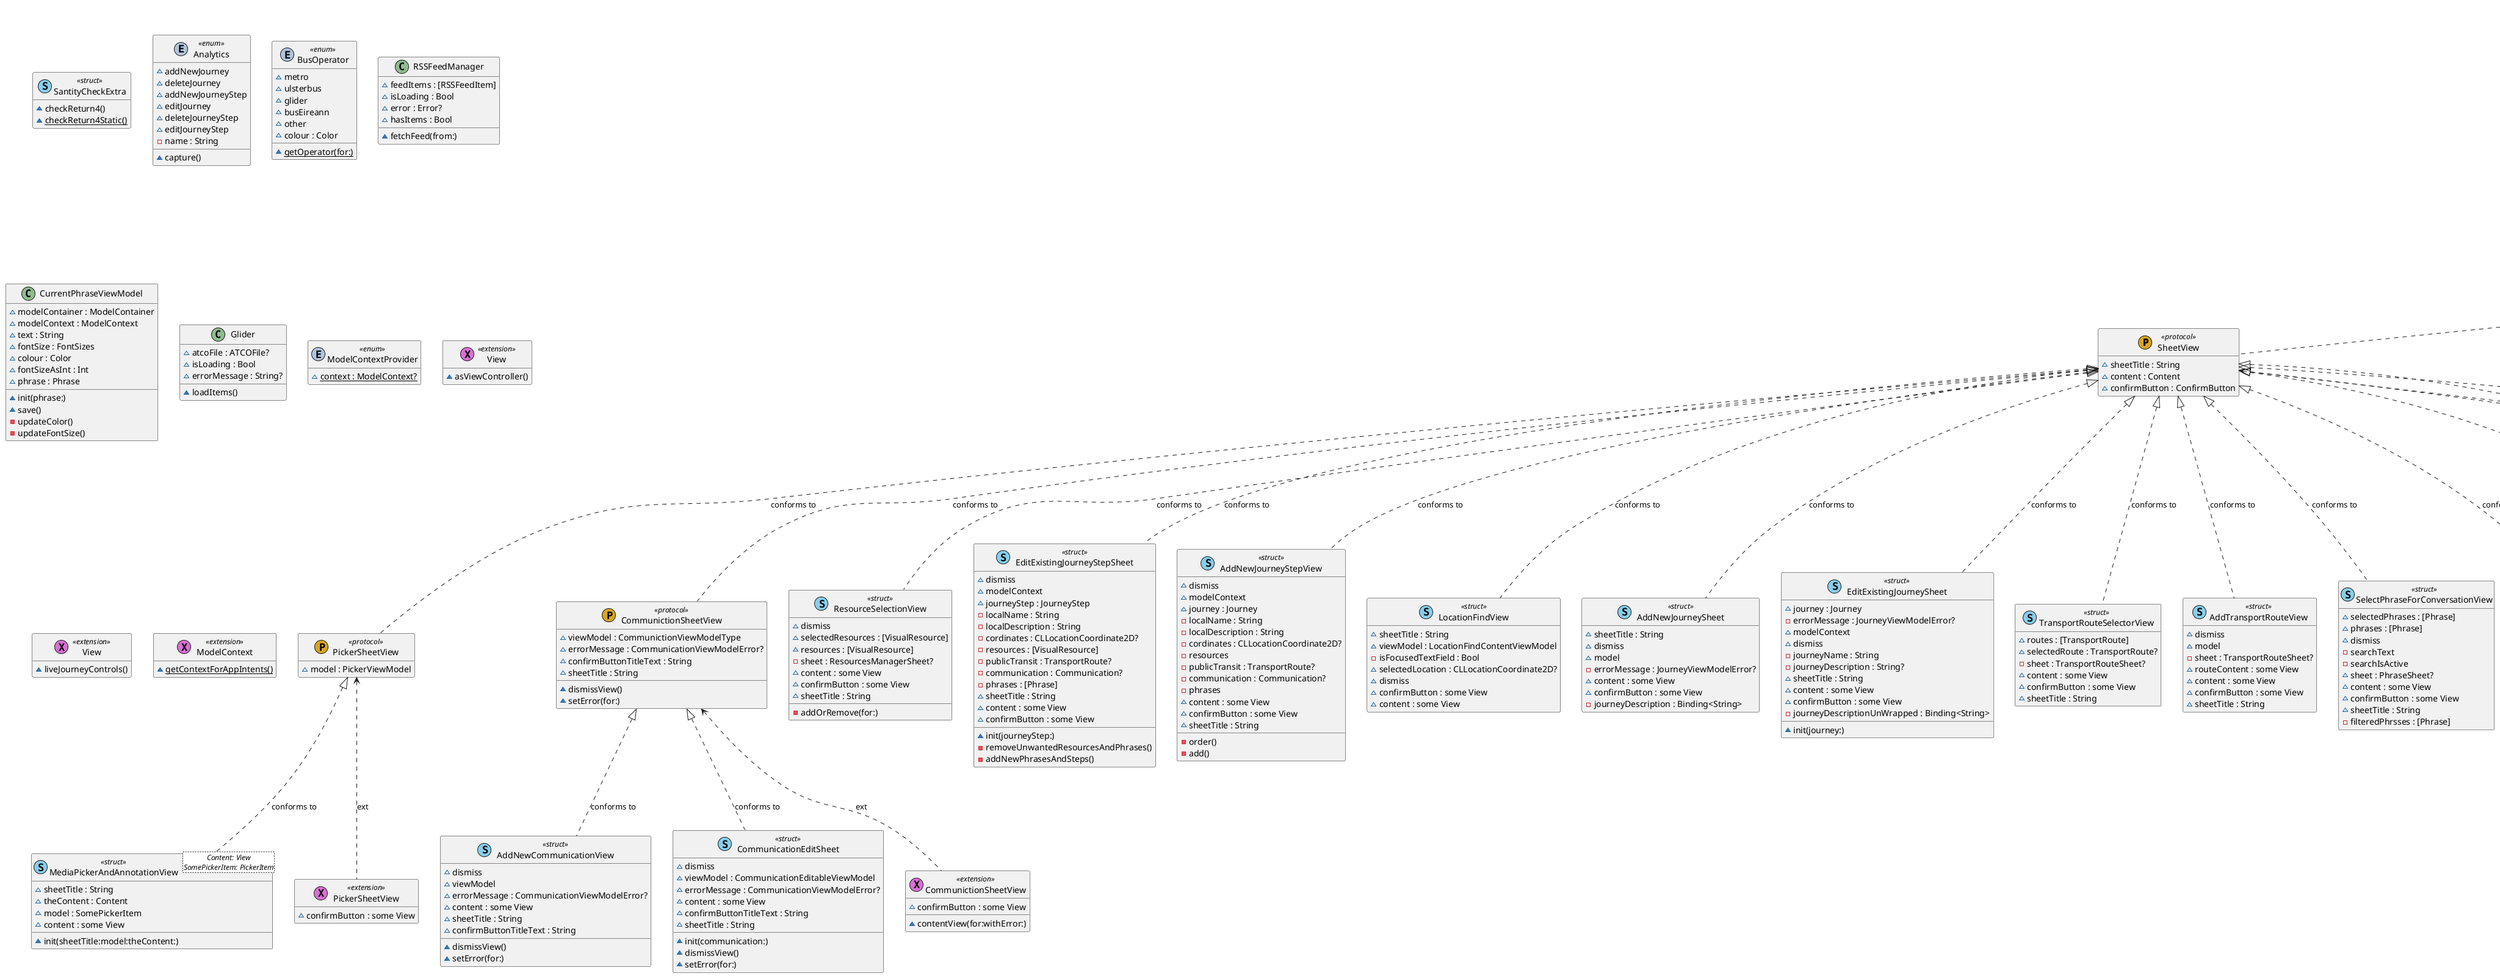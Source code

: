 @startuml
' STYLE START
hide empty members
skinparam shadowing false
' STYLE END
set namespaceSeparator none


class "SheetView" as SheetView << (P, GoldenRod) protocol >> { 
  ~sheetTitle : String
  ~content : Content
  ~confirmButton : ConfirmButton 
}
class "PickerSheetView" as PickerSheetView << (P, GoldenRod) protocol >> { 
  ~model : PickerViewModel 
}
class "CommunictionSheetView" as CommunictionSheetView << (P, GoldenRod) protocol >> { 
  ~viewModel : CommunictionViewModelType
  ~errorMessage : CommunicationViewModelError?
  ~confirmButtonTitleText : String
  ~sheetTitle : String
  ~dismissView()
  ~setError(for:) 
}
class "MessageUIKitViewDelegate" as MessageUIKitViewDelegate << (P, GoldenRod) protocol >> {  
}
class "MediaPickerView" as MediaPickerView << (P, GoldenRod) protocol >> { 
  ~sheetTitle : String
  ~model : SomePickerItem 
}
class "AnimatedBackGroundView" as AnimatedBackGroundView << (P, GoldenRod) protocol >> { 
  ~colours : [Color]
  ~backgroundColor : Color
  ~isAssistiveAccessEnabled : Bool 
}
class "RealTimeBusLocation" as RealTimeBusLocation << (P, GoldenRod) protocol >> { 
  ~id : String
  ~location : CLLocationCoordinate2D
  ~busOperator : BusOperator
  ~VehicleIdentifier : String 
}
class "PickerItem" as PickerItem << (P, GoldenRod) protocol >> { 
  ~selectedItem : Item?
  ~selectedPickerItem : PhotosPickerItem?
  ~selectedItemText : String?
  ~filter : PHPickerFilter
  ~clearItem()
  ~pickerText : String
  ~_$observationRegistrar : ObservationRegistrar
  ~modelContainer : ModelContainer
  ~modelContext : ModelContext
  ~saveItem() 
}
class "CommunictionModel" as CommunictionModel << (P, GoldenRod) protocol >> { 
  ~modelContainer : ModelContainer
  ~modelContext : ModelContext
  ~title : String
  ~phoneNumber : PhoneNumber?
  ~emailAddress : String?
  ~message : String?
  ~communictionType : CommunicationType
  ~emailAddresssBinding : Binding<String>
  ~phoneNumberBinding : Binding<PhoneNumber?>
  ~phoneNumberStringBinding : Binding<String>
  ~messsageBinding : Binding<String>
  ~saveItem() 
}
class "SantityCheckExtra" as SantityCheckExtra << (S, SkyBlue) struct >> { 
  ~checkReturn4()
  ~{static} checkReturn4Static() 
}
class "ChevronButtonStyle" as ChevronButtonStyle << (S, SkyBlue) struct >> { 
  ~compact : Bool
  ~makeBody(configuration:) 
}
class "AddButtonForPickerItem" as AddButtonForPickerItem<SomePickerItem: PickerItem> << (S, SkyBlue) struct >> { 
  ~dismiss
  ~model : SomePickerItem
  ~body : some View 
}
class "CancelButton" as CancelButton << (S, SkyBlue) struct >> { 
  ~dismiss
  ~body : some View 
}
class "CoordinatorView" as CoordinatorView << (S, SkyBlue) struct >> { 
  -coordinator
  ~namespace
  ~init()
  ~body : some View
  -journeys : [Journey]
  -handleURL(url:)
  -loadEnvironmentVariables() 
}
class "LiveBusMap" as LiveBusMap << (S, SkyBlue) struct >> { 
  -region
  -translinkBusLocations : [TranslinkRealTimeBusLocation]
  ~irelandViewModel
  -isLoading
  ~locationViewModel
  ~busLocation : [any RealTimeBusLocation]
  ~body : some View
  ~fetchBusLocations() 
}
class "ResourcesManager" as ResourcesManager << (S, SkyBlue) struct >> { 
  -coordinator : Coordinator
  -sheet : ResourcesManagerSheet?
  ~resources : [VisualResource]
  ~modelContext
  ~contents(for:)
  ~delete(at:)
  ~body : some View 
}
class "ResourceSection" as ResourceSection << (S, SkyBlue) struct >> { 
  ~resource : VisualResource
  ~body : some View 
}
class "ResourcesManagerAddButtons" as ResourcesManagerAddButtons << (S, SkyBlue) struct >> { 
  ~sheet : ResourcesManagerSheet?
  ~body : some View 
}
class "OptionalTextView" as OptionalTextView << (S, SkyBlue) struct >> { 
  ~text : String?
  ~nonOptionalText : String
  ~title : String
  ~init(text:title:)
  ~body : some View 
}
class "MediaPickerAndAnnotationView" as MediaPickerAndAnnotationView<Content: View\nSomePickerItem: PickerItem> << (S, SkyBlue) struct >> { 
  ~sheetTitle : String
  ~theContent : Content
  ~init(sheetTitle:model:theContent:)
  ~model : SomePickerItem
  ~content : some View 
}
class "PhotosPickerView" as PhotosPickerView << (S, SkyBlue) struct >> { 
  ~sheetTitle : String
  ~model
  ~topView : some View
  ~body : some View 
}
class "VideosPickerView" as VideosPickerView << (S, SkyBlue) struct >> { 
  ~model
  ~body : some View
  ~sheetTitle : String
  ~content : some View 
}
class "ResourceSectionImageViewer" as ResourceSectionImageViewer << (S, SkyBlue) struct >> { 
  -currentZoom
  -totalZoom
  ~image : UIImage
  ~body : some View 
}
class "ResourcePicker" as ResourcePicker<Item: PickerItem> << (S, SkyBlue) struct >> { 
  ~model : Item
  ~pickerText : String
  ~body : some View 
}
class "ResourceSelectionView" as ResourceSelectionView << (S, SkyBlue) struct >> { 
  ~dismiss
  ~selectedResources : [VisualResource]
  ~resources : [VisualResource]
  -sheet : ResourcesManagerSheet?
  ~content : some View
  -addOrRemove(for:)
  ~confirmButton : some View
  ~sheetTitle : String 
}
class "ResourceView" as ResourceView << (S, SkyBlue) struct >> { 
  ~resource : VisualResource
  ~body : some View 
}
class "MiniOpenInMapButton" as MiniOpenInMapButton << (S, SkyBlue) struct >> { 
  ~lat : Double
  ~long : Double
  ~body : some View
  -openMap(for:)
  -canOpenAppleMaps : Bool
  -appleUrl(for:) 
}
class "OpenInMapsButton" as OpenInMapsButton << (S, SkyBlue) struct >> { 
  ~location : JourneyStepLocation
  ~body : some View
  -button(for:)
  -canOpenAppleMaps : Bool
  -appleUrl(for:) 
}
class "JourneyType" as JourneyType << (E, LightSteelBlue) enum >> { 
  ~car
  ~walk
  ~transit 
}
class "EditExistingJourneyStepSheet" as EditExistingJourneyStepSheet << (S, SkyBlue) struct >> { 
  ~dismiss
  ~modelContext
  ~journeyStep : JourneyStep
  -localName : String
  -localDescription : String
  -cordinates : CLLocationCoordinate2D?
  -resources : [VisualResource]
  -publicTransit : TransportRoute?
  -communication : Communication?
  -phrases : [Phrase]
  ~init(journeyStep:)
  ~sheetTitle : String
  ~content : some View
  ~confirmButton : some View
  -removeUnwantedResourcesAndPhrases()
  -addNewPhrasesAndSteps() 
}
class "AddNewJourneyStepButton" as AddNewJourneyStepButton << (S, SkyBlue) struct >> { 
  ~isAssistiveAccessEnabled
  ~journey : Journey
  ~sheet : JourneyStepSheet?
  ~body : some View
  ~colours : [Color]
  ~backgroundColor : Color 
}
class "AddNewJourneyStepView" as AddNewJourneyStepView << (S, SkyBlue) struct >> { 
  ~dismiss
  ~modelContext
  ~journey : Journey
  -localName : String
  -localDescription : String
  -cordinates : CLLocationCoordinate2D?
  -resources
  -publicTransit : TransportRoute?
  -communication : Communication?
  -phrases
  ~content : some View
  ~confirmButton : some View
  ~sheetTitle : String
  -order()
  -add() 
}
class "JourneyStepInputForm" as JourneyStepInputForm << (S, SkyBlue) struct >> { 
  -sheet : AddJourneyStepSheet?
  ~localName : String
  ~localDescription : String
  ~cordinates : CLLocationCoordinate2D?
  ~resources : [VisualResource]
  ~publicTransit : TransportRoute?
  ~communication : Communication?
  ~phrases : [Phrase]
  ~body : some View
  -resourceSection : some View
  -publicTransitSection : some View
  -communicationSection : some View
  -phraseSection : some View
  -chosenPhrases : some View
  -deletePhrase(at:)
  -locationSection : some View
  ~phraseText : String 
}
class "JourneyStepDetailView" as JourneyStepDetailView << (S, SkyBlue) struct >> { 
  -coordinator : Coordinator
  ~step : JourneyStep
  ~storedVoice : String
  -sheet : JourneySheet?
  ~body : some View
  -visualResourcesSections : some View
  -transitSection : some View
  -locationSection : some View
  ~phrasesSection : some View
  ~communicationSection : some View
  -phraseButton(for:) 
}
class "LocationFindView" as LocationFindView << (S, SkyBlue) struct >> { 
  ~sheetTitle : String
  ~viewModel : LocationFindContentViewModel
  -isFocusedTextField : Bool
  ~selectedLocation : CLLocationCoordinate2D?
  ~dismiss
  ~confirmButton : some View
  ~content : some View 
}
class "WorldHomeNavigationButtons" as WorldHomeNavigationButtons << (S, SkyBlue) struct >> { 
  -coordinator : Coordinator
  ~body : some View 
}
class "CreditView" as CreditView << (S, SkyBlue) struct >> { 
  ~body : some View 
}
class "WorldHome" as WorldHome << (S, SkyBlue) struct >> { 
  -isAssistiveAccessEnabled
  -coordinator : Coordinator
  ~sheet : JourneySheet?
  ~searchText
  ~body : some View
  -displayMode : NavigationBarItem.TitleDisplayMode
  -toolbar : some ToolbarContent
  -acessibleToolbar : some ToolbarContent
  -standardToolBar : some ToolbarContent 
}
class "AdvertButton" as AdvertButton << (S, SkyBlue) struct >> { 
  -coordinator : Coordinator
  ~isAssistiveAccessEnabled
  ~title : String
  ~tagLine : String
  ~appPage : AppPages
  ~symbol : String
  ~body : some View
  ~backgroundColor : Color
  ~colours : [Color] 
}
class "ListDisclosureGroup" as ListDisclosureGroup<InsideView: View> << (S, SkyBlue) struct >> { 
  ~title : String
  ~footer : String?
  ~contentView : () -> InsideView
  ~isExpanded : Bool
  -rotating
  ~init(_:footer:openAtStart:_:)
  ~body : some View 
}
class "WorldHomeAacessblityHomeToolbarOptions" as WorldHomeAacessblityHomeToolbarOptions << (S, SkyBlue) struct >> { 
  ~body : some View 
}
class "ClearTextLineButton" as ClearTextLineButton << (S, SkyBlue) struct >> { 
  ~text : String
  ~body : some View 
}
class "AddressRow" as AddressRow << (S, SkyBlue) struct >> { 
  ~selectedLocation : CLLocationCoordinate2D?
  ~address : AddressResult
  ~body : some View 
}
class "ClassicMapView" as ClassicMapView << (S, SkyBlue) struct >> { 
  -viewModel : MapViewModel
  ~dismiss
  ~selectedLocation : CLLocationCoordinate2D?
  -address : AddressResult
  -title : String
  ~init(address:selectedLocation:)
  -cameraBinding : Binding<MapCameraPosition>
  ~body : some View
  ~confirmButton : some View 
}
class "MapInDetailView" as MapInDetailView << (S, SkyBlue) struct >> { 
  -postion : MapCameraPosition
  -location : JourneyStepLocation
  -locked : Bool
  ~init(location:locked:)
  ~body : some View
  ~interactionModes : MapInteractionModes 
}
class "AddNewJourneySheet" as AddNewJourneySheet << (S, SkyBlue) struct >> { 
  ~sheetTitle : String
  ~dismiss
  ~model
  -errorMessage : JourneyViewModelError?
  ~content : some View
  ~confirmButton : some View
  -journeyDescription : Binding<String> 
}
class "EditExistingJourneySheet" as EditExistingJourneySheet << (S, SkyBlue) struct >> { 
  ~journey : Journey
  -errorMessage : JourneyViewModelError?
  ~modelContext
  ~dismiss
  -journeyName : String
  -journeyDescription : String?
  ~init(journey:)
  ~sheetTitle : String
  ~content : some View
  ~confirmButton : some View
  -journeyDescriptionUnWrapped : Binding<String> 
}
class "JourneyDetailView" as JourneyDetailView << (S, SkyBlue) struct >> { 
  ~modelContext
  -coordinator : Coordinator
  -editMode
  -isAssistiveAccessEnabled
  ~journey : Journey
  -sheet : JourneyStepSheet?
  ~body : some View
  ~sortedJourneySteps : [JourneyStep]
  ~move(fromOffsets:toOffset:)
  ~delete(at:)
  ~isEditing : Bool 
}
class "AddNewJoruneyButton" as AddNewJoruneyButton << (S, SkyBlue) struct >> { 
  ~sheet : JourneySheet?
  ~body : some View 
}
class "JourneyItemsView" as JourneyItemsView << (S, SkyBlue) struct >> { 
  ~journeys : [Journey]
  ~modelContext
  -coordinator : Coordinator
  -isAssistiveAccessEnabled
  ~sheet : JourneySheet?
  ~searchText : String
  ~body : some View
  ~bodySearch : some View
  ~bodyStandard : some View
  -delete(at:)
  -deleteSearch(at:)
  -journeyButton(for:)
  -filteredBySearchJourneys : [Journey] 
}
class "RSSContentView" as RSSContentView << (S, SkyBlue) struct >> { 
  ~feedManager
  ~feedURL : String
  ~body : some View 
}
class "RSSContentViewContent" as RSSContentViewContent << (S, SkyBlue) struct >> { 
  ~feedManager : RSSFeedManager
  -coordinator : Coordinator
  ~body : some View
  ~convertCDATAHTMLToMarkdown(html:) 
}
class "RSSFeedDetailView" as RSSFeedDetailView << (S, SkyBlue) struct >> { 
  ~item : RSSFeedItem
  ~body : some View
  ~convertCDATAHTMLToMarkdown(html:) 
}
class "TransportRouteListView" as TransportRouteListView << (S, SkyBlue) struct >> { 
  -coordinator : Coordinator
  -sheet : TransportRouteSheet?
  ~routes : [TransportRoute]
  ~modelContext
  ~contents(for:)
  ~delete(at:)
  ~body : some View 
}
class "WebView" as WebView << (S, SkyBlue) struct >> { 
  -webViewStore
  ~url : URL
  ~body : some View 
}
class "WebViewRepresentable" as WebViewRepresentable << (S, SkyBlue) struct >> { 
  ~url : URL
  ~webViewStore : WebViewStore
  ~makeUIView(context:)
  ~updateUIView(_:context:)
  ~makeCoordinator() 
}
class "Coordinator" as WebViewRepresentable.Coordinator << (C, DarkSeaGreen) >> { 
  ~parent : WebViewRepresentable
  ~init(_:)
  ~webView(_:didFinish:) 
}
class "WebViewStore" as WebViewStore << (C, DarkSeaGreen) >> { 
  ~canGoBack
  ~canGoForward
  ~webView : WKWebView?
  ~goBack()
  ~goForward()
  ~reload() 
}
class "LimitedWebView" as LimitedWebView << (S, SkyBlue) struct >> { 
  ~url : URL
  ~onConfirm : (URL) -> Void
  ~canGoBack : Bool
  ~isNonBustimePage : Bool
  ~currentURL : URL?
  ~webView : WKWebView
  ~makeCoordinator()
  ~makeUIView(context:)
  ~updateUIView(_:context:) 
}
class "WebCoordinator" as LimitedWebView.WebCoordinator << (C, DarkSeaGreen) >> { 
  ~parent : LimitedWebView
  ~canGoBack : Bool
  ~isNonBustimePage : Bool
  ~currentURL : URL?
  ~onConfirm : (URL) -> Void
  ~init(_:canGoBack:isNonBustimePage:currentURL:onConfirm:)
  ~webView(_:didFinish:) 
}
class "WebWelcomerView" as WebWelcomerView << (S, SkyBlue) struct >> { 
  ~selectedService : URL?
  -showingWebView
  -currentURL : URL?
  -canGoBack
  -isNonBustimePage
  -webView
  ~body : some View 
}
class "TransportRouteSelectorView" as TransportRouteSelectorView << (S, SkyBlue) struct >> { 
  ~routes : [TransportRoute]
  ~selectedRoute : TransportRoute?
  -sheet : TransportRouteSheet?
  ~content : some View
  ~confirmButton : some View
  ~sheetTitle : String 
}
class "AddTransportRouteView" as AddTransportRouteView << (S, SkyBlue) struct >> { 
  ~dismiss
  ~model
  -sheet : TransportRouteSheet?
  ~routeContent : some View
  ~content : some View
  ~confirmButton : some View
  ~sheetTitle : String 
}
class "TransportRouteSheetURL" as TransportRouteSheetURL << (S, SkyBlue) struct >> { 
  ~id
  ~binding : Binding<URL?> 
}
class "TransportRouteSheet" as TransportRouteSheet << (E, LightSteelBlue) enum >> { 
  ~id : String
  ~addRoute
  ~getRouteUrl(_:) 
}
class "MapDetailView" as MapDetailView << (S, SkyBlue) struct >> { 
  ~location : JourneyStepLocation
  ~body : some View
  ~canOpenGoogleMaps : Bool
  ~canOpenAppleMaps : Bool
  ~canOpenWazeMaps : Bool
  ~wazeUrl : URL?
  ~appleUrl : URL?
  ~googleUrl : URL? 
}
class "PhraseBook" as PhraseBook << (S, SkyBlue) struct >> { 
  -sheet : PhraseSheet?
  ~body : some View 
}
class "SelectPhraseForConversationView" as SelectPhraseForConversationView << (S, SkyBlue) struct >> { 
  ~selectedPhrases : [Phrase]
  ~phrases : [Phrase]
  ~dismiss
  -searchText
  -searchIsActive
  ~sheet : PhraseSheet?
  ~content : some View
  ~confirmButton : some View
  ~sheetTitle : String
  -filteredPhrsses : [Phrase] 
}
class "PhraseDetailView" as PhraseDetailView << (S, SkyBlue) struct >> { 
  -modelContext
  ~model : CurrentPhraseViewModel
  ~init(phrase:)
  ~body : some View
  -playButton : some View
  -stepperView : some View
  -scroolingViewBox : some View 
}
class "AddNewPhraseView" as AddNewPhraseView << (S, SkyBlue) struct >> { 
  ~sheetTitle : String
  ~dismiss
  ~model
  -errorMessage : PhraseModelError?
  ~content : some View
  ~confirmButton : some View 
}
class "AddNewPhraseButton" as AddNewPhraseButton << (S, SkyBlue) struct >> { 
  ~isAssistiveAccessEnabled
  ~sheet : PhraseSheet?
  ~animate
  ~body : some View
  ~colours : [Color]
  ~backgroundColor : Color 
}
class "SinglePressButtonForSpeak" as SinglePressButtonForSpeak<Content: View> << (S, SkyBlue) struct >> { 
  ~storedVoice : String
  ~voice : AVSpeechSynthesisVoice?
  ~speaker
  ~text : String
  ~content : Content
  ~showImage : Bool
  ~init(text:showImage:content:)
  ~init(text:showImage:content:)
  ~body : some View 
}
class "PersonalVoiceAuthorisationView" as PersonalVoiceAuthorisationView << (S, SkyBlue) struct >> { 
  ~status
  ~body : some View
  ~theView : some View 
}
class "PhraseVoiceSelectorView" as PhraseVoiceSelectorView << (S, SkyBlue) struct >> { 
  ~voice : AVSpeechSynthesisVoice?
  ~init(voice:)
  ~dismiss
  ~storedVoice : String
  ~speaker
  ~sheetTitle : String
  ~otherVoices
  ~premiumAndEnhancedVoices
  ~personalVoices
  ~novetlyVoice
  ~content : some View
  ~confirmButton : some View
  -showingAlert
  -voiceOptions(voices:) 
}
class "PhraseSheet" as PhraseSheet << (E, LightSteelBlue) enum >> { 
  ~id : Self
  ~addNewPhrase
  ~voices
  ~editPhrase(_:) 
}
class "PhraseListView" as PhraseListView << (S, SkyBlue) struct >> { 
  ~phrases : [Phrase]
  ~modelContext
  -coordinator : Coordinator
  ~sheet : PhraseSheet?
  ~body : some View
  -deletePhrase(phrase:)
  -delete(at:) 
}
class "EditPhraseView" as EditPhraseView << (S, SkyBlue) struct >> { 
  ~sheetTitle : String
  ~dismiss
  ~model : CurrentPhraseViewModel
  ~init(phrase:)
  -errorMessage : PhraseModelError?
  ~content : some View
  ~confirmButton : some View 
}
class "MailButton" as MailButton << (S, SkyBlue) struct >> { 
  -openUrl
  ~email : String
  ~buttonTitle : String
  ~content : String
  ~body : some View
  ~emailInEmailFormat : String
  ~sendEmail(openUrl:) 
}
class "AddNewCommunicationView" as AddNewCommunicationView << (S, SkyBlue) struct >> { 
  ~dismiss
  ~viewModel
  ~errorMessage : CommunicationViewModelError?
  ~content : some View
  ~dismissView()
  ~setError(for:)
  ~sheetTitle : String
  ~confirmButtonTitleText : String 
}
class "CommunicationSelectorView" as CommunicationSelectorView << (S, SkyBlue) struct >> { 
  ~communications : [Communication]
  ~selectedCommunication : Communication?
  -sheet : CommunicationSheet?
  ~content : some View
  ~confirmButton : some View
  ~sheetTitle : String 
}
class "CommunictionViewContent" as CommunictionViewContent<Model: CommunictionModel> << (S, SkyBlue) struct >> { 
  ~viewModel : Model
  -sheet : ComponentsSheet?
  ~errorMessage : CommunicationViewModelError?
  ~body : some View
  -communicationType : some View
  -contentSection : some View
  -countryCodeAndPhoneNumberEntry : some View 
}
class "CommunicationSheet" as CommunicationSheet << (E, LightSteelBlue) enum >> { 
  ~id : Self
  ~addNewCommunication
  ~editCommunication(_:) 
}
class "CommunicationEditSheet" as CommunicationEditSheet << (S, SkyBlue) struct >> { 
  ~dismiss
  ~viewModel : CommunicationEditableViewModel
  ~init(communication:)
  ~errorMessage : CommunicationViewModelError?
  ~content : some View
  ~dismissView()
  ~setError(for:)
  ~confirmButtonTitleText : String
  ~sheetTitle : String 
}
class "CommunicationDetailView" as CommunicationDetailView << (S, SkyBlue) struct >> { 
  ~communication : Communication
  ~sheet : CommunicationSheet?
  ~inSheet : Bool
  ~body : some View
  ~viewMode : some View
  -specialisedSection : some View
  -phoneNumberView(for:)
  -messsageView(for:)
  -emailView(for:) 
}
class "MessagesUIKitViewController" as MessagesUIKitViewController << (C, DarkSeaGreen) >> { 
  ~delegate : MessageUIKitViewDelegate?
  ~recipients : [String]?
  ~body : String?
  ~viewDidLoad()
  ~displayMessageInterface()
  ~messageComposeViewController(_:didFinishWith:) 
}
class "UIKitMessageCoordinator" as UIKitMessageCoordinator << (C, DarkSeaGreen) >> { 
  ~parent : MessageUIView
  ~init(_:)
  ~messageCompletion(result:) 
}
class "MessageUIView" as MessageUIView << (S, SkyBlue) struct >> { 
  ~presentationMode
  ~recipients : [String]
  ~body : String
  ~completiton : (_ result: MessageComposeResult) -> Void
  ~makeCoordinator()
  ~makeUIViewController(context:)
  ~updateUIViewController(_:context:) 
}
class "MessageButtonView" as MessageButtonView << (S, SkyBlue) struct >> { 
  -showMessageView
  ~recipients : [String]
  ~message : String
  ~init(showMessageView:recipients:message:)
  ~body : some View
  -handleCompletition(_:) 
}
class "CommunicationView" as CommunicationView << (S, SkyBlue) struct >> { 
  -coordinator : Coordinator
  ~modelContext
  -editMode
  ~communictions : [Communication]
  -sheet : CommunicationSheet?
  ~body : some View
  -disableAddButton : Bool
  -disableEditButton : Bool
  -itemView(for:)
  -delete(at:) 
}
class "GliderPOCListView" as GliderPOCListView << (S, SkyBlue) struct >> { 
  -searchText
  ~locations
  ~glider
  -sheet : GliderTimeTableSheet?
  ~content : some View
  ~body : some View
  ~searchResults : [BusLocations]
  ~currartedLocations : [BusLocations] 
}
class "GliderHaltButton" as GliderHaltButton << (S, SkyBlue) struct >> { 
  ~location : BusLocations
  ~body : some View 
}
class "GliderTimeTableSheet" as GliderTimeTableSheet << (E, LightSteelBlue) enum >> { 
  ~id : Self
  ~showTimeTable(_:_:_:_:_:) 
}
class "BusLocations" as BusLocations << (S, SkyBlue) struct >> { 
  ~id : String
  ~atcoCode : String
  ~commonName : String
  ~latitude : CLLocationDegrees
  ~longitude : CLLocationDegrees
  ~easting : String
  ~northing : String
  ~init(id:atcoCode:commonName:latitude:longitude:easting:northing:) 
}
class "TimeTableSheetView" as TimeTableSheetView << (S, SkyBlue) struct >> { 
  ~atcoFile : ATCOFile
  -stops_G1 : [ATCOStop]
  -stops_G2 : [ATCOStop]
  -commonName : String
  -lat : Double
  -long : Double
  ~init(atcoFile:atcoString:commonName:lat:long:)
  ~body : some View 
}
class "LiveJourneyControlButtons" as LiveJourneyControlButtons << (S, SkyBlue) struct >> { 
  -model : LiveJourneyStepModel
  ~body(content:) 
}
class "JourneyDetailLiveItemSection" as JourneyDetailLiveItemSection << (S, SkyBlue) struct >> { 
  ~journey : Journey
  -model : LiveJourneyStepModelWithinJourney
  ~init(journey:)
  ~body : some View 
}
class "AppPages" as AppPages << (E, LightSteelBlue) enum >> { 
  ~worldHome
  ~resourceManager
  ~resourceDetails(_:)
  ~gliderPOC
  ~mapExperience
  ~transportRoutes
  ~phraseBook
  ~communicationDirectory
  ~journeyDetails(_:)
  ~journeyStepDetails(_:)
  ~mapDetails(_:)
  ~rssFeedItem(_:)
  ~webpage(_:)
  ~phraseDetails(_:)
  ~communicationDetail(_:)
  ~credits
  ~acessblityHomeToolbarOptions 
}
class "ResourcesManagerSheet" as ResourcesManagerSheet << (E, LightSteelBlue) enum >> { 
  ~id : Self
  ~addPhoto
  ~addVideo 
}
class "Coordinator" as Coordinator << (C, DarkSeaGreen) >> { 
  -{static} _activeCoordinator : Coordinator?
  +{static} activeCoordinator : Coordinator?
  ~init()
  ~path : NavigationPath
  ~push(page:)
  ~pop()
  ~popToRoot() 
}
class "PhoneNumberAndCodeSelectionGetter" as PhoneNumberAndCodeSelectionGetter << (S, SkyBlue) struct >> { 
  ~id : UUID
  ~phoneNumber : Binding<PhoneNumber?>
  ~init(id:phoneNumber:)
  ~{static} ==(_:_:)
  ~hash(into:) 
}
class "ComponentsSheet" as ComponentsSheet << (E, LightSteelBlue) enum >> { 
  ~id : Self
  ~countrycodeSelection(_:) 
}
class "CountryCodeSelectorDetailView" as CountryCodeSelectorDetailView << (S, SkyBlue) struct >> { 
  ~phoneNumber : PhoneNumber?
  -searchText
  ~dismiss
  -customOrder : [Int]
  ~confirmButton : some View
  ~content : some View
  ~sheetTitle : String
  -sheetSubtitle : String
  -filteredSelection : [CountryWithCode] 
}
class "JourneyBookApp" as JourneyBookApp << (S, SkyBlue) struct >> { 
  ~init()
  ~body : some Scene 
}
class "Analytics" as Analytics << (E, LightSteelBlue) enum >> { 
  ~addNewJourney
  ~deleteJourney
  ~addNewJourneyStep
  ~editJourney
  ~deleteJourneyStep
  ~editJourneyStep
  -name : String
  ~capture() 
}
class "JourneyStepSheet" as JourneyStepSheet << (E, LightSteelBlue) enum >> { 
  ~id : Self
  ~addNewStep(_:)
  ~editJourney(_:) 
}
class "AddJourneyLocationStepGetter" as AddJourneyLocationStepGetter << (S, SkyBlue) struct >> { 
  ~id : UUID
  ~location : Binding<CLLocationCoordinate2D?>
  ~init(id:location:)
  ~{static} ==(_:_:)
  ~hash(into:) 
}
class "AddJourneyLocationVisualResourceGetter" as AddJourneyLocationVisualResourceGetter << (S, SkyBlue) struct >> { 
  ~id : UUID
  ~resources : Binding<[VisualResource]>
  ~init(id:resources:)
  ~{static} ==(_:_:)
  ~hash(into:) 
}
class "AddJourneyPhraseSelectionGetter" as AddJourneyPhraseSelectionGetter << (S, SkyBlue) struct >> { 
  ~id : UUID
  ~phrases : Binding<[Phrase]>
  ~init(id:phrases:)
  ~{static} ==(_:_:)
  ~hash(into:) 
}
class "AddJourneyTransportGetter" as AddJourneyTransportGetter << (S, SkyBlue) struct >> { 
  ~id : UUID
  ~transport : Binding<TransportRoute?>
  ~init(id:transport:)
  ~{static} ==(_:_:)
  ~hash(into:) 
}
class "AddJourneyCommunicationGetter" as AddJourneyCommunicationGetter << (S, SkyBlue) struct >> { 
  ~id : UUID
  ~communication : Binding<Communication?>
  ~init(id:communication:)
  ~{static} ==(_:_:)
  ~hash(into:) 
}
class "AddJourneyStepSheet" as AddJourneyStepSheet << (E, LightSteelBlue) enum >> { 
  ~id : Self
  ~getLocationFromAddress(_:)
  ~getVisualResourceFromList(_:)
  ~getTransportRouteFromList(_:)
  ~getCommunicationFromList(_:)
  ~selectPhrases(_:) 
}
class "AddTransportRouteViewModel" as AddTransportRouteViewModel << (C, DarkSeaGreen) >> { 
  ~saveItem()
  ~modelContainer : ModelContainer
  ~modelContext : ModelContext
  ~routeName : String?
  ~url : URL?
  ~saveable : Bool
  ~init(routeName:url:)
  ~clearItem() 
}
class "LocationFindContentViewModel" as LocationFindContentViewModel << (C, DarkSeaGreen) >> { 
  ~results : [AddressResult]
  ~searchableText
  -localSearchCompleter : MKLocalSearchCompleter
  ~searchAddress(_:) 
}
class "AddressResult" as AddressResult << (S, SkyBlue) struct >> { 
  ~id : UUID
  ~title : String
  ~subtitle : String
  ~init(id:title:subtitle:) 
}
class "MapViewModel" as MapViewModel << (C, DarkSeaGreen) >> { 
  ~region
  ~annotationItems : [AnnotationItem]
  ~getPlace(from:with:) 
}
class "AnnotationItem" as AnnotationItem << (S, SkyBlue) struct >> { 
  ~id
  ~latitude : Double
  ~longitude : Double
  ~coordinate : CLLocationCoordinate2D
  ~coordinateValid : Bool 
}
class "TranslinkRealTimeBusLocation" as TranslinkRealTimeBusLocation << (S, SkyBlue) struct >> { 
  ~id : String
  ~ID : String
  ~Operator : String
  ~JourneyIdentifier : String
  ~DayOfOperation : String
  ~Delay : Int?
  ~MOTCode : Int
  ~X : String
  ~Y : String
  ~Timestamp : String
  ~XPrevious : String?
  ~YPrevious : String?
  ~TimestampPrevious : String?
  ~VehicleIdentifier : String
  ~RealtimeAvailable : Int
  ~LineText : String
  ~DirectionText : String
  ~location : CLLocationCoordinate2D
  ~busOperator : BusOperator 
}
class "BusEireannVehicleViewModel" as BusEireannVehicleViewModel << (C, DarkSeaGreen) >> { 
  ~vehicles : [BusEireannEntity]
  ~fetchData() 
}
class "BusEireannVehicleData" as BusEireannVehicleData << (S, SkyBlue) struct >> { 
  ~header : BusEireannHeader
  ~entity : [BusEireannEntity] 
}
class "BusEireannHeader" as BusEireannHeader << (S, SkyBlue) struct >> { 
  ~gtfs_realtime_version : String
  ~incrementality : String
  ~timestamp : String 
}
class "BusEireannEntity" as BusEireannEntity << (S, SkyBlue) struct >> { 
  ~VehicleIdentifier : String
  ~location : CLLocationCoordinate2D
  ~busOperator : BusOperator
  ~id : String
  ~vehicle : BusEireannVehicle 
}
class "BusEireannVehicle" as BusEireannVehicle << (S, SkyBlue) struct >> { 
  ~trip : BusEireannTrip
  ~position : BusEireannPosition
  ~timestamp : String
  ~vehicle : BusEireannVehicleID 
}
class "BusEireannTrip" as BusEireannTrip << (S, SkyBlue) struct >> { 
  ~tripID : String
  ~startTime : String
  ~startDate : String
  ~scheduleRelationship : String
  ~routeID : String
  ~directionID : Int 
}
class "CodingKeys" as BusEireannTrip.CodingKeys << (E, LightSteelBlue) enum >> { 
  ~tripID
  ~startTime
  ~startDate
  ~scheduleRelationship
  ~routeID
  ~directionID 
}
class "BusEireannPosition" as BusEireannPosition << (S, SkyBlue) struct >> { 
  ~latitude : Double
  ~longitude : Double 
}
class "BusEireannVehicleID" as BusEireannVehicleID << (S, SkyBlue) struct >> { 
  ~id : String 
}
class "BusOperator" as BusOperator << (E, LightSteelBlue) enum >> { 
  ~metro
  ~ulsterbus
  ~glider
  ~busEireann
  ~other
  ~colour : Color
  ~{static} getOperator(for:) 
}
class "LocationViewModel" as LocationViewModel << (C, DarkSeaGreen) >> { 
  ~userLocation : CLLocationCoordinate2D?
  -locationManager
  ~init()
  ~locationManager(_:didUpdateLocations:)
  ~locationManager(_:didChangeAuthorization:) 
}
class "JourneyViewModel" as JourneyViewModel << (C, DarkSeaGreen) >> { 
  ~modelContainer : ModelContainer
  ~modelContext : ModelContext
  ~journeyName : String
  ~journeyDescription : String?
  ~init(journeyName:journeyDescription:)
  ~saveItem()
  ~clearItem() 
}
class "JourneyViewModelError" as JourneyViewModelError << (E, LightSteelBlue) enum >> { 
  ~id : String
  ~noJourneyText 
}
class "JourneySheet" as JourneySheet << (E, LightSteelBlue) enum >> { 
  ~id : Self
  ~addNewJourney
  ~editJourney(_:)
  ~editJourneyStep(_:) 
}
class "RSSFeedManager" as RSSFeedManager << (C, DarkSeaGreen) >> { 
  ~feedItems : [RSSFeedItem]
  ~isLoading : Bool
  ~error : Error?
  ~hasItems : Bool
  ~fetchFeed(from:) 
}
class "Movie" as Movie << (S, SkyBlue) struct >> { 
  ~url : URL
  ~{static} transferRepresentation : some TransferRepresentation 
}
class "LoadState" as LoadState << (E, LightSteelBlue) enum >> { 
  ~unknown
  ~loaded(_:)
  ~failed 
}
class "VideosPickerViewModel" as VideosPickerViewModel << (C, DarkSeaGreen) >> { 
  ~saveItem()
  ~modelContainer : ModelContainer
  ~modelContext : ModelContext
  ~pickerText : String
  ~selectedItem : LoadState?
  ~selectedItemText : String?
  ~selectedPickerItem : PhotosPickerItem?
  ~filter
  ~init(selectedItem:selectedPickerItem:)
  -loadImage()
  ~clearItem()
  ~access(keyPath:)
  ~withMutation(keyPath:_:)
  ~_$observationRegistrar 
}
class "PhotosPickerViewModel" as PhotosPickerViewModel << (C, DarkSeaGreen) >> { 
  ~saveItem()
  ~modelContainer : ModelContainer
  ~modelContext : ModelContext
  ~pickerText
  ~selectedItem : UIImage?
  ~selectedItemText : String?
  ~selectedPickerItem : PhotosPickerItem?
  ~filter : PHPickerFilter
  ~init(selectedItem:selectedPickerItem:)
  -loadImage()
  ~clearItem()
  ~access(keyPath:)
  ~withMutation(keyPath:_:)
  ~_$observationRegistrar 
}
class "Speaker" as Speaker << (C, DarkSeaGreen) >> { 
  ~isSpeaking : Bool
  ~synthesizer : AVSpeechSynthesizer
  ~speak(_:voice:) 
}
class "SpeakerError" as SpeakerError << (E, LightSteelBlue) enum >> { 
  ~noText
  ~otherVoiceCurrentlySpeaking 
}
class "PhraseModel" as PhraseModel << (C, DarkSeaGreen) >> { 
  ~modelContainer : ModelContainer
  ~modelContext : ModelContext
  ~text : String
  ~colour : Color
  ~init(text:)
  ~saveItem()
  ~clearItem() 
}
class "PhraseModelError" as PhraseModelError << (E, LightSteelBlue) enum >> { 
  ~id : String
  ~noText 
}
class "CurrentPhraseViewModel" as CurrentPhraseViewModel << (C, DarkSeaGreen) >> { 
  ~modelContainer : ModelContainer
  ~modelContext : ModelContext
  ~text : String
  ~fontSize : FontSizes
  ~colour : Color
  ~fontSizeAsInt : Int
  ~phrase : Phrase
  ~init(phrase:)
  ~save()
  -updateColor()
  -updateFontSize() 
}
class "CommunicationViewModel" as CommunicationViewModel << (C, DarkSeaGreen) >> { 
  ~modelContainer : ModelContainer
  ~modelContext : ModelContext
  ~title : String
  ~phoneNumber : PhoneNumber?
  ~emailAddress : String?
  ~message : String?
  ~communictionType : CommunicationType
  ~emailAddresssBinding : Binding<String>
  ~phoneNumberBinding : Binding<PhoneNumber?>
  ~phoneNumberStringBinding : Binding<String>
  ~messsageBinding : Binding<String>
  ~init(title:phoneNumber:emailAddress:message:communictionType:)
  ~saveItem()
  -makeCommuniction()
  ~clearItem() 
}
class "CommunicationViewModelError" as CommunicationViewModelError << (E, LightSteelBlue) enum >> { 
  ~id : String
  ~noTitleText
  ~noPhoneNumber
  ~noEmailOrMessage
  ~noPhoneOrmessage 
}
class "CommunicationEditableViewModel" as CommunicationEditableViewModel << (C, DarkSeaGreen) >> { 
  ~modelContainer : ModelContainer
  ~modelContext : ModelContext
  ~communication : Communication
  ~title : String
  ~phoneNumber : PhoneNumber?
  ~emailAddress : String?
  ~message : String?
  ~communictionType : CommunicationType
  +emailAddresssBinding : Binding<String>
  +phoneNumberBinding : Binding<PhoneNumber?>
  +phoneNumberStringBinding : Binding<String>
  +messsageBinding : Binding<String>
  ~init(communication:)
  ~saveItem()
  -isValid()
  ~clearItem() 
}
class "ATCOStop" as ATCOStop << (S, SkyBlue) struct >> { 
  ~record_identity : String
  ~location : String?
  ~published_arrival_time : String?
  ~published_departure_time : String?
  ~timing_point_indicator : String?
  ~fare_stage_indicator : String?
  ~bay_number : String? 
}
class "ATCOUnparsed" as ATCOUnparsed << (S, SkyBlue) struct >> { 
  ~line : String
  ~line_number : Int 
}
class "ATCORoute" as ATCORoute << (S, SkyBlue) struct >> { 
  ~vehicle_type : String
  ~registration_number : String
  ~identifier : String
  ~operator : String
  ~route_number : String
  ~first_date_of_operation : String
  ~running_board : String
  ~last_date_of_operation : String
  ~school_term_time : String
  ~route_direction : String
  ~bank_holidays : String
  ~stops : [ATCOStop] 
}
class "ATCOHeader" as ATCOHeader << (S, SkyBlue) struct >> { 
  ~file_type : String
  ~version : String
  ~file_originator : String
  ~source_product : String
  ~production_datetime : String? 
}
class "ATCOFile" as ATCOFile << (S, SkyBlue) struct >> { 
  ~header : ATCOHeader
  ~locations : [ATCOLocation]
  ~journeys : [String: ATCORoute]
  ~unparsed : [ATCOUnparsed] 
}
class "ATCOLocation" as ATCOLocation << (S, SkyBlue) struct >> { 
  ~name : String
  ~identifier : String
  ~easting : String
  ~northing : String?
  ~gazeteer_code : String? 
}
class "Glider" as Glider << (C, DarkSeaGreen) >> { 
  ~atcoFile : ATCOFile?
  ~isLoading : Bool
  ~errorMessage : String?
  ~loadItems() 
}
class "LiveJourneyStepModelWithinJourney" as LiveJourneyStepModelWithinJourney << (C, DarkSeaGreen) >> { 
  ~journey : Journey
  ~init(journey:)
  ~journeyNotLive : Bool
  -start()
  ~makeNewLiveJourney()
  ~theLiveJourney : LiveJourney?
  ~endJourneys()
  -startLiveActivity() 
}
class "LiveJourneyStepModel" as LiveJourneyStepModel << (C, DarkSeaGreen) >> { 
  ~modelContainer : ModelContainer
  ~modelContext : ModelContext
  ~activty : Activity<StepAttributes>?
  ~init()
  ~liveJourneysByID : [UUID]
  ~stop()
  ~updateActivity()
  -stepNumberFix()
  ~theLiveJourney : LiveJourney?
  ~stepNumber : Int
  ~goBack()
  ~goForward()
  ~disableLastButton : Bool
  ~disableNextButton : Bool 
}
class "AppShortcuts" as AppShortcuts << (C, DarkSeaGreen) >> { 
  ~{static} shortcutTileColor : ShortcutTileColor
  ~{static} appShortcuts : [AppShortcut] 
}
class "ModelContextProvider" as ModelContextProvider << (E, LightSteelBlue) enum >> { 
  ~{static} context : ModelContext? 
}
class "OpenJourneyIntent" as OpenJourneyIntent << (S, SkyBlue) struct >> { 
  ~{static} title : LocalizedStringResource
  ~{static} openAppWhenRun
  ~journey : JourneyEntiy
  ~{static} parameterSummary : some ParameterSummary
  ~perform() 
}
class "IntentError" as IntentError << (E, LightSteelBlue) enum >> { 
  ~itemNotFound
  ~coordinatorNotFound 
}
class "JourneyEntiy" as JourneyEntiy << (S, SkyBlue) struct >> { 
  ~{static} typeDisplayRepresentation : TypeDisplayRepresentation
  ~{static} defaultQuery
  ~id : UUID
  ~journeyName : String
  ~displayRepresentation : DisplayRepresentation
  ~init(swiftDataModel:) 
}
class "JourneyEntiyQuery" as JourneyEntiyQuery << (S, SkyBlue) struct >> { 
  ~entities(for:)
  ~suggestedEntities() 
}
class "View" as View << (X, Orchid) extension >> { 
  ~chevronButtonStyle(compact:)
  ~removeListRowPaddingInsets() 
}
class "PickerSheetView" as PickerSheetView0 << (X, Orchid) extension >> { 
  ~confirmButton : some View 
}
class "SheetView" as SheetView1 << (X, Orchid) extension >> { 
  ~body : some View 
}
class "JourneyType" as JourneyType2 << (X, Orchid) extension >> { 
  ~getCode()
  ~getSymbolName()
  ~getColor() 
}
class "View" as SwiftUI.View << (X, Orchid) extension >> { 
  ~asViewController() 
}
class "AddTransportRouteViewModel" as AddTransportRouteViewModel3 << (X, Orchid) extension >> { 
  ~urlOptionalBinding : Binding<URL?>
  ~routeNameBinding : Binding<String> 
}
class "TransportRouteSheet" as TransportRouteSheet4 << (X, Orchid) extension >> { 
  ~buildView() 
}
class "PhraseSheet" as PhraseSheet5 << (X, Orchid) extension >> { 
  ~buildView() 
}
class "CommunicationSheet" as CommunicationSheet6 << (X, Orchid) extension >> { 
  ~buildView() 
}
class "CommunictionSheetView" as CommunictionSheetView7 << (X, Orchid) extension >> { 
  ~contentView(for:withError:)
  ~confirmButton : some View 
}
class "GliderTimeTableSheet" as GliderTimeTableSheet8 << (X, Orchid) extension >> { 
  ~buildView() 
}
class "BusLocations" as BusLocations9 << (X, Orchid) extension >> { 
  ~{static} load(from:) 
}
class "View" as View10 << (X, Orchid) extension >> { 
  ~liveJourneyControls() 
}
class "AppPages" as AppPages11 << (X, Orchid) extension >> { 
  ~title : String 
}
class "AppPages" as AppPages12 << (X, Orchid) extension >> { 
  ~build()
  -internalBuild() 
}
class "ResourcesManagerSheet" as ResourcesManagerSheet13 << (X, Orchid) extension >> { 
  ~buildView() 
}
class "Coordinator" as Coordinator14 << (X, Orchid) extension >> { 
  ~{static} start() 
}
class "ComponentsSheet" as ComponentsSheet15 << (X, Orchid) extension >> { 
  ~buildView() 
}
class "AnimatedBackGroundView" as AnimatedBackGroundView16 << (X, Orchid) extension >> { 
  ~shiftHue(of:by:)
  ~meshGradient : some View
  ~points : [SIMD2<Float>]
  ~animatedColours(for:) 
}
class "JourneyStepSheet" as JourneyStepSheet17 << (X, Orchid) extension >> { 
  ~buildView() 
}
class "AddJourneyStepSheet" as AddJourneyStepSheet18 << (X, Orchid) extension >> { 
  ~buildView() 
}
class "AddTransportRouteViewModel" as AddTransportRouteViewModel19 << (X, Orchid) extension >> { 
  ~fetchResources()
  ~add(_:) 
}
class "LocationFindContentViewModel" as LocationFindContentViewModel20 << (X, Orchid) extension >> { 
  ~completerDidUpdateResults(_:)
  ~completer(_:didFailWithError:) 
}
class "JourneyViewModelError" as JourneyViewModelError21 << (X, Orchid) extension >> { 
  ~errorMessage : String 
}
class "JourneyViewModel" as JourneyViewModel22 << (X, Orchid) extension >> { 
  ~fetchResources()
  ~add(_:) 
}
class "JourneySheet" as JourneySheet23 << (X, Orchid) extension >> { 
  ~buildView() 
}
class "Movie" as Movie24 << (X, Orchid) extension >> { 
  ~{static} ==(_:_:) 
}
class "LoadState" as LoadState25 << (X, Orchid) extension >> { 
  ~getLoadedMovie()
  -value()
  ~{static} ==(_:_:) 
}
class "Speaker" as Speaker26 << (X, Orchid) extension >> { 
  ~speechSynthesizer(_:willSpeakRangeOfSpeechString:utterance:)
  ~speechSynthesizer(_:didFinish:) 
}
class "PhraseModel" as PhraseModel27 << (X, Orchid) extension >> { 
  ~fetchResources()
  ~add(_:) 
}
class "PhraseModelError" as PhraseModelError28 << (X, Orchid) extension >> { 
  ~errorMessage : String 
}
class "CommunicationViewModel" as CommunicationViewModel29 << (X, Orchid) extension >> { 
  ~fetchResources()
  ~add(_:) 
}
class "CommunicationViewModelError" as CommunicationViewModelError30 << (X, Orchid) extension >> { 
  ~errorMessage : String 
}
class "ATCOStop" as ATCOStop31 << (X, Orchid) extension >> { 
  ~id : String
  ~niceLocationString : String
  ~nicePublished_arrival_time : String
  ~nicePublished_departure_time : String 
}
class "ATCOFile" as ATCOFile32 << (X, Orchid) extension >> { 
  ~{static} ==(_:_:)
  ~hash(into:) 
}
class "ATCOFile" as ATCOFile33 << (X, Orchid) extension >> { 
  ~getTimetable(for:on:)
  ~containsLocation(for:)
  ~getAllStopCodes() 
}
class "LiveJourneyStepModel" as LiveJourneyStepModel34 << (X, Orchid) extension >> { 
  ~fetchResources()
  ~add(_:) 
}
class "PickerItem" as PickerItem35 << (X, Orchid) extension >> { 
  ~fetchResources()
  ~add(_:) 
}
class "ModelContext" as ModelContext << (X, Orchid) extension >> { 
  ~{static} getContextForAppIntents() 
}
View <|.. SheetView : inherits
SheetView <|.. PickerSheetView : conforms to
SheetView <|.. CommunictionSheetView : conforms to
View <|.. MediaPickerView : inherits
View <|.. AnimatedBackGroundView : inherits
Identifiable <|.. RealTimeBusLocation : inherits
Decodable <|.. RealTimeBusLocation : inherits
Observable <|.. PickerItem : inherits
Observable <|.. CommunictionModel : inherits
ButtonStyle <|-- ChevronButtonStyle : inherits
View <|-- AddButtonForPickerItem : inherits
View <|-- CancelButton : inherits
View <|-- CoordinatorView : inherits
View <|-- LiveBusMap : inherits
View <|-- ResourcesManager : inherits
View <|-- ResourceSection : inherits
View <|-- ResourcesManagerAddButtons : inherits
View <|-- OptionalTextView : inherits
PickerSheetView <|.. MediaPickerAndAnnotationView : conforms to
MediaPickerView <|.. PhotosPickerView : conforms to
MediaPickerView <|.. VideosPickerView : conforms to
View <|-- ResourceSectionImageViewer : inherits
View <|-- ResourcePicker : inherits
SheetView <|.. ResourceSelectionView : conforms to
View <|-- ResourceView : inherits
View <|-- MiniOpenInMapButton : inherits
View <|-- OpenInMapsButton : inherits
String -- JourneyType : inherits
SheetView <|.. EditExistingJourneyStepSheet : conforms to
AnimatedBackGroundView <|.. AddNewJourneyStepButton : conforms to
SheetView <|.. AddNewJourneyStepView : conforms to
View <|-- JourneyStepInputForm : inherits
View <|-- JourneyStepDetailView : inherits
SheetView <|.. LocationFindView : conforms to
View <|-- WorldHomeNavigationButtons : inherits
View <|-- CreditView : inherits
View <|-- WorldHome : inherits
AnimatedBackGroundView <|.. AdvertButton : conforms to
View <|-- ListDisclosureGroup : inherits
View <|-- WorldHomeAacessblityHomeToolbarOptions : inherits
View <|-- ClearTextLineButton : inherits
View <|-- AddressRow : inherits
View <|-- ClassicMapView : inherits
View <|-- MapInDetailView : inherits
SheetView <|.. AddNewJourneySheet : conforms to
SheetView <|.. EditExistingJourneySheet : conforms to
View <|-- JourneyDetailView : inherits
View <|-- AddNewJoruneyButton : inherits
View <|-- JourneyItemsView : inherits
View <|-- RSSContentView : inherits
View <|-- RSSContentViewContent : inherits
View <|-- RSSFeedDetailView : inherits
View <|-- TransportRouteListView : inherits
View <|-- WebView : inherits
UIViewRepresentable <|-- WebViewRepresentable : inherits
NSObject <|-- WebViewRepresentable.Coordinator : inherits
WKNavigationDelegate <|-- WebViewRepresentable.Coordinator : inherits
ObservableObject <|-- WebViewStore : inherits
UIViewRepresentable <|-- LimitedWebView : inherits
NSObject <|-- LimitedWebView.WebCoordinator : inherits
WKNavigationDelegate <|-- LimitedWebView.WebCoordinator : inherits
WKUIDelegate <|-- LimitedWebView.WebCoordinator : inherits
View <|-- WebWelcomerView : inherits
SheetView <|.. TransportRouteSelectorView : conforms to
SheetView <|.. AddTransportRouteView : conforms to
Identifiable <|-- TransportRouteSheetURL : inherits
Identifiable -- TransportRouteSheet : inherits
View <|-- MapDetailView : inherits
View <|-- PhraseBook : inherits
SheetView <|.. SelectPhraseForConversationView : conforms to
View <|-- PhraseDetailView : inherits
SheetView <|.. AddNewPhraseView : conforms to
AnimatedBackGroundView <|.. AddNewPhraseButton : conforms to
View <|-- SinglePressButtonForSpeak : inherits
View <|-- PersonalVoiceAuthorisationView : inherits
SheetView <|.. PhraseVoiceSelectorView : conforms to
Identifiable -- PhraseSheet : inherits
Hashable -- PhraseSheet : inherits
View <|-- PhraseListView : inherits
SheetView <|.. EditPhraseView : conforms to
View <|-- MailButton : inherits
CommunictionSheetView <|.. AddNewCommunicationView : conforms to
SheetView <|.. CommunicationSelectorView : conforms to
View <|-- CommunictionViewContent : inherits
Identifiable -- CommunicationSheet : inherits
Hashable -- CommunicationSheet : inherits
CommunictionSheetView <|.. CommunicationEditSheet : conforms to
View <|-- CommunicationDetailView : inherits
UIViewController <|-- MessagesUIKitViewController : inherits
MFMessageComposeViewControllerDelegate <|-- MessagesUIKitViewController : inherits
NSObject <|-- UIKitMessageCoordinator : inherits
UINavigationControllerDelegate <|-- UIKitMessageCoordinator : inherits
MessageUIKitViewDelegate <|.. UIKitMessageCoordinator : conforms to
UIViewControllerRepresentable <|-- MessageUIView : inherits
View <|-- MessageButtonView : inherits
View <|-- CommunicationView : inherits
View <|-- GliderPOCListView : inherits
View <|-- GliderHaltButton : inherits
Identifiable -- GliderTimeTableSheet : inherits
Hashable -- GliderTimeTableSheet : inherits
Identifiable <|-- BusLocations : inherits
View <|-- TimeTableSheetView : inherits
ViewModifier <|-- LiveJourneyControlButtons : inherits
View <|-- JourneyDetailLiveItemSection : inherits
Hashable -- AppPages : inherits
Identifiable -- ResourcesManagerSheet : inherits
ObservableObject <|-- Coordinator : inherits
Identifiable <|-- PhoneNumberAndCodeSelectionGetter : inherits
Hashable <|-- PhoneNumberAndCodeSelectionGetter : inherits
Equatable <|-- PhoneNumberAndCodeSelectionGetter : inherits
Identifiable -- ComponentsSheet : inherits
Hashable -- ComponentsSheet : inherits
SheetView <|.. CountryCodeSelectorDetailView : conforms to
App <|-- JourneyBookApp : inherits
Identifiable -- JourneyStepSheet : inherits
Hashable -- JourneyStepSheet : inherits
Identifiable <|-- AddJourneyLocationStepGetter : inherits
Hashable <|-- AddJourneyLocationStepGetter : inherits
Equatable <|-- AddJourneyLocationStepGetter : inherits
Identifiable <|-- AddJourneyLocationVisualResourceGetter : inherits
Hashable <|-- AddJourneyLocationVisualResourceGetter : inherits
Equatable <|-- AddJourneyLocationVisualResourceGetter : inherits
Identifiable <|-- AddJourneyPhraseSelectionGetter : inherits
Hashable <|-- AddJourneyPhraseSelectionGetter : inherits
Equatable <|-- AddJourneyPhraseSelectionGetter : inherits
Identifiable <|-- AddJourneyTransportGetter : inherits
Hashable <|-- AddJourneyTransportGetter : inherits
Equatable <|-- AddJourneyTransportGetter : inherits
Identifiable <|-- AddJourneyCommunicationGetter : inherits
Hashable <|-- AddJourneyCommunicationGetter : inherits
Equatable <|-- AddJourneyCommunicationGetter : inherits
Identifiable -- AddJourneyStepSheet : inherits
Hashable -- AddJourneyStepSheet : inherits
NSObject <|-- LocationFindContentViewModel : inherits
ObservableObject <|-- LocationFindContentViewModel : inherits
Identifiable <|-- AddressResult : inherits
ObservableObject <|-- MapViewModel : inherits
Identifiable <|-- AnnotationItem : inherits
RealTimeBusLocation <|.. TranslinkRealTimeBusLocation : conforms to
ObservableObject <|-- BusEireannVehicleViewModel : inherits
Codable <|-- BusEireannVehicleData : inherits
Codable <|-- BusEireannHeader : inherits
Codable <|-- BusEireannEntity : inherits
Identifiable <|-- BusEireannEntity : inherits
RealTimeBusLocation <|.. BusEireannEntity : conforms to
Codable <|-- BusEireannVehicle : inherits
Codable <|-- BusEireannTrip : inherits
String -- BusEireannTrip.CodingKeys : inherits
CodingKey -- BusEireannTrip.CodingKeys : inherits
Codable <|-- BusEireannPosition : inherits
Codable <|-- BusEireannVehicleID : inherits
NSObject <|-- LocationViewModel : inherits
ObservableObject <|-- LocationViewModel : inherits
CLLocationManagerDelegate <|-- LocationViewModel : inherits
Error -- JourneyViewModelError : inherits
Identifiable -- JourneyViewModelError : inherits
Identifiable -- JourneySheet : inherits
Hashable -- JourneySheet : inherits
Transferable <|-- Movie : inherits
Equatable -- LoadState : inherits
PickerItem <|.. VideosPickerViewModel : conforms to
PickerItem <|.. PhotosPickerViewModel : conforms to
NSObject <|-- Speaker : inherits
Error -- SpeakerError : inherits
Error -- PhraseModelError : inherits
Identifiable -- PhraseModelError : inherits
CommunictionModel <|.. CommunicationViewModel : conforms to
Error -- CommunicationViewModelError : inherits
Identifiable -- CommunicationViewModelError : inherits
CommunictionModel <|.. CommunicationEditableViewModel : conforms to
Codable <|-- ATCOStop : inherits
Codable <|-- ATCOUnparsed : inherits
Codable <|-- ATCORoute : inherits
Codable <|-- ATCOHeader : inherits
Codable <|-- ATCOFile : inherits
Codable <|-- ATCOLocation : inherits
LiveJourneyStepModel <|-- LiveJourneyStepModelWithinJourney : inherits
AppShortcutsProvider <|-- AppShortcuts : inherits
AppIntent <|-- OpenJourneyIntent : inherits
Error -- IntentError : inherits
AppEntity <|-- JourneyEntiy : inherits
EntityQuery <|-- JourneyEntiyQuery : inherits
MKLocalSearchCompleterDelegate <|-- LocationFindContentViewModel : inherits
Equatable <|-- Movie : inherits
AVSpeechSynthesizerDelegate <|-- Speaker : inherits
Identifiable <|-- ATCOStop : inherits
Equatable <|-- ATCOFile : inherits
Hashable <|-- ATCOFile : inherits
WebViewRepresentable +-- WebViewRepresentable.Coordinator
LimitedWebView +-- LimitedWebView.WebCoordinator
BusEireannTrip +-- BusEireannTrip.CodingKeys
PickerSheetView <.. PickerSheetView0 : ext
SheetView <.. SheetView1 : ext
JourneyType <.. JourneyType2 : ext
AddTransportRouteViewModel <.. AddTransportRouteViewModel3 : ext
TransportRouteSheet <.. TransportRouteSheet4 : ext
PhraseSheet <.. PhraseSheet5 : ext
CommunicationSheet <.. CommunicationSheet6 : ext
CommunictionSheetView <.. CommunictionSheetView7 : ext
GliderTimeTableSheet <.. GliderTimeTableSheet8 : ext
BusLocations <.. BusLocations9 : ext
AppPages <.. AppPages11 : ext
AppPages <.. AppPages12 : ext
ResourcesManagerSheet <.. ResourcesManagerSheet13 : ext
Coordinator <.. Coordinator14 : ext
ComponentsSheet <.. ComponentsSheet15 : ext
AnimatedBackGroundView <.. AnimatedBackGroundView16 : ext
JourneyStepSheet <.. JourneyStepSheet17 : ext
AddJourneyStepSheet <.. AddJourneyStepSheet18 : ext
AddTransportRouteViewModel <.. AddTransportRouteViewModel19 : ext
LocationFindContentViewModel <.. LocationFindContentViewModel20 : ext
JourneyViewModelError <.. JourneyViewModelError21 : ext
JourneyViewModel <.. JourneyViewModel22 : ext
JourneySheet <.. JourneySheet23 : ext
Movie <.. Movie24 : ext
LoadState <.. LoadState25 : ext
Speaker <.. Speaker26 : ext
PhraseModel <.. PhraseModel27 : ext
PhraseModelError <.. PhraseModelError28 : ext
CommunicationViewModel <.. CommunicationViewModel29 : ext
CommunicationViewModelError <.. CommunicationViewModelError30 : ext
ATCOStop <.. ATCOStop31 : ext
ATCOFile <.. ATCOFile32 : ext
ATCOFile <.. ATCOFile33 : ext
LiveJourneyStepModel <.. LiveJourneyStepModel34 : ext
PickerItem <.. PickerItem35 : ext
@enduml
